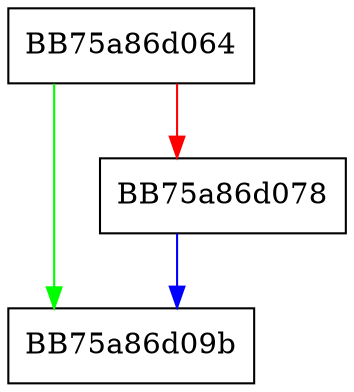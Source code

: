 digraph StartValueReversedCounted {
  node [shape="box"];
  graph [splines=ortho];
  BB75a86d064 -> BB75a86d09b [color="green"];
  BB75a86d064 -> BB75a86d078 [color="red"];
  BB75a86d078 -> BB75a86d09b [color="blue"];
}